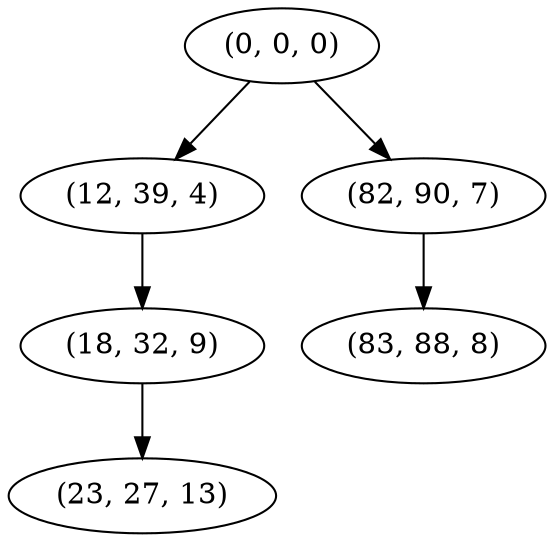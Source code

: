 digraph tree {
    "(0, 0, 0)";
    "(12, 39, 4)";
    "(18, 32, 9)";
    "(23, 27, 13)";
    "(82, 90, 7)";
    "(83, 88, 8)";
    "(0, 0, 0)" -> "(12, 39, 4)";
    "(0, 0, 0)" -> "(82, 90, 7)";
    "(12, 39, 4)" -> "(18, 32, 9)";
    "(18, 32, 9)" -> "(23, 27, 13)";
    "(82, 90, 7)" -> "(83, 88, 8)";
}
